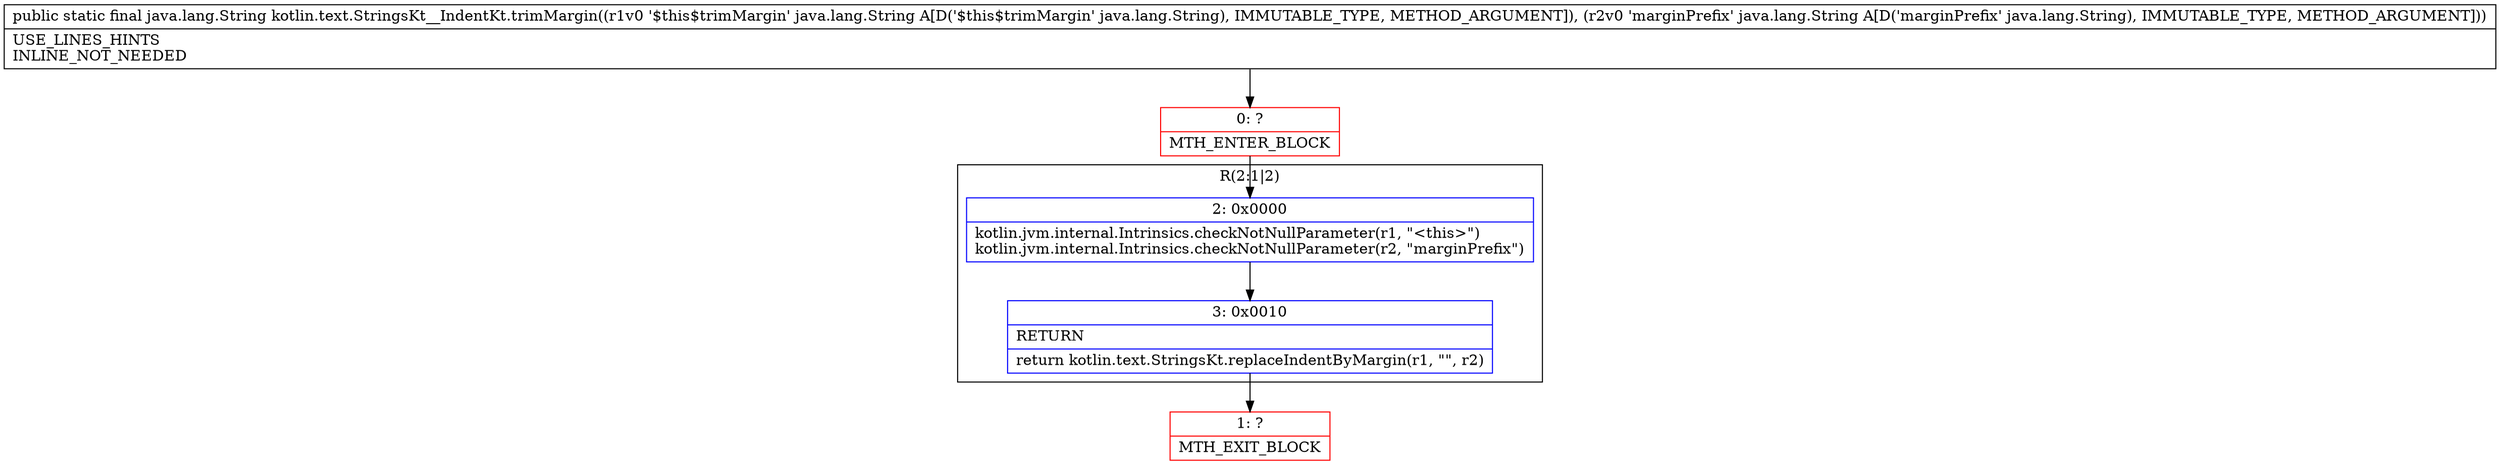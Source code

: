 digraph "CFG forkotlin.text.StringsKt__IndentKt.trimMargin(Ljava\/lang\/String;Ljava\/lang\/String;)Ljava\/lang\/String;" {
subgraph cluster_Region_1560220595 {
label = "R(2:1|2)";
node [shape=record,color=blue];
Node_2 [shape=record,label="{2\:\ 0x0000|kotlin.jvm.internal.Intrinsics.checkNotNullParameter(r1, \"\<this\>\")\lkotlin.jvm.internal.Intrinsics.checkNotNullParameter(r2, \"marginPrefix\")\l}"];
Node_3 [shape=record,label="{3\:\ 0x0010|RETURN\l|return kotlin.text.StringsKt.replaceIndentByMargin(r1, \"\", r2)\l}"];
}
Node_0 [shape=record,color=red,label="{0\:\ ?|MTH_ENTER_BLOCK\l}"];
Node_1 [shape=record,color=red,label="{1\:\ ?|MTH_EXIT_BLOCK\l}"];
MethodNode[shape=record,label="{public static final java.lang.String kotlin.text.StringsKt__IndentKt.trimMargin((r1v0 '$this$trimMargin' java.lang.String A[D('$this$trimMargin' java.lang.String), IMMUTABLE_TYPE, METHOD_ARGUMENT]), (r2v0 'marginPrefix' java.lang.String A[D('marginPrefix' java.lang.String), IMMUTABLE_TYPE, METHOD_ARGUMENT]))  | USE_LINES_HINTS\lINLINE_NOT_NEEDED\l}"];
MethodNode -> Node_0;Node_2 -> Node_3;
Node_3 -> Node_1;
Node_0 -> Node_2;
}

